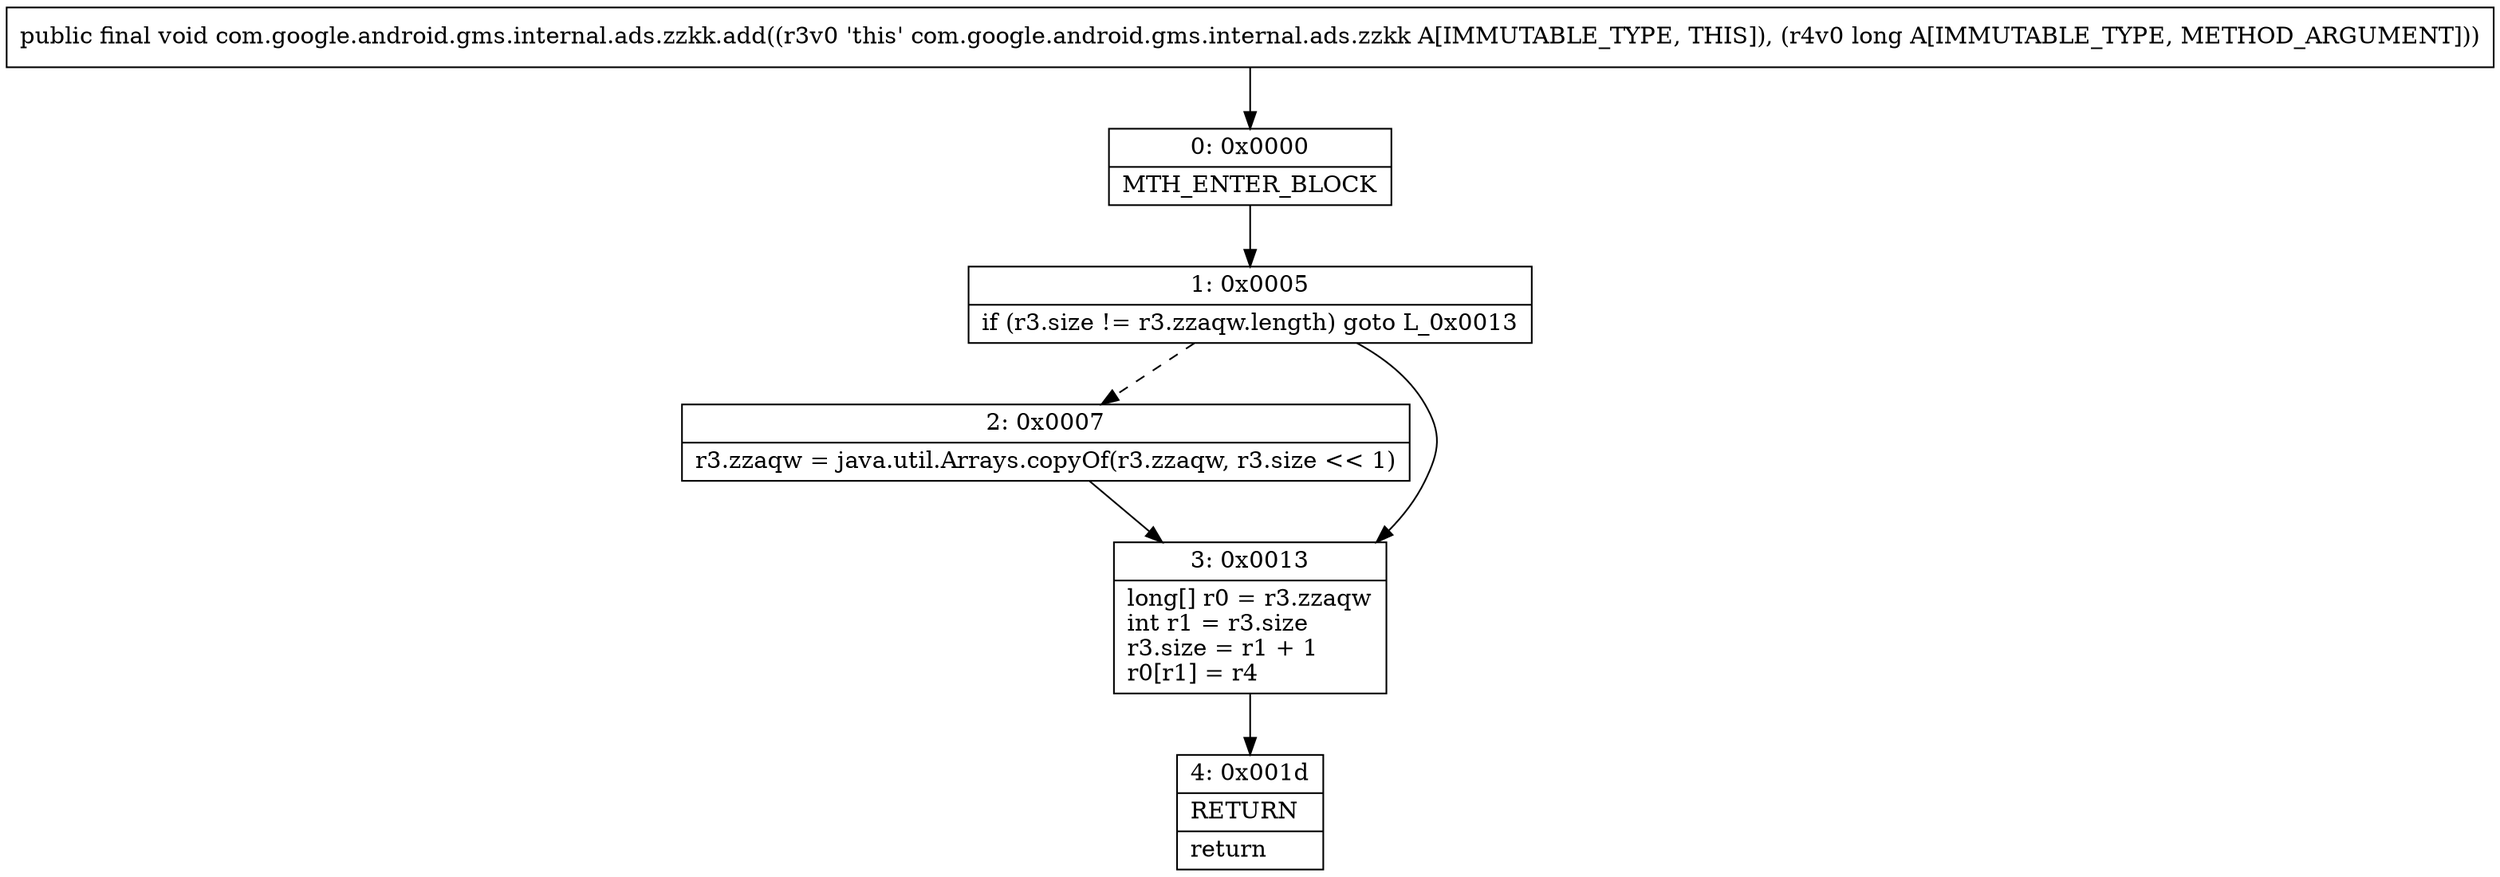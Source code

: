 digraph "CFG forcom.google.android.gms.internal.ads.zzkk.add(J)V" {
Node_0 [shape=record,label="{0\:\ 0x0000|MTH_ENTER_BLOCK\l}"];
Node_1 [shape=record,label="{1\:\ 0x0005|if (r3.size != r3.zzaqw.length) goto L_0x0013\l}"];
Node_2 [shape=record,label="{2\:\ 0x0007|r3.zzaqw = java.util.Arrays.copyOf(r3.zzaqw, r3.size \<\< 1)\l}"];
Node_3 [shape=record,label="{3\:\ 0x0013|long[] r0 = r3.zzaqw\lint r1 = r3.size\lr3.size = r1 + 1\lr0[r1] = r4\l}"];
Node_4 [shape=record,label="{4\:\ 0x001d|RETURN\l|return\l}"];
MethodNode[shape=record,label="{public final void com.google.android.gms.internal.ads.zzkk.add((r3v0 'this' com.google.android.gms.internal.ads.zzkk A[IMMUTABLE_TYPE, THIS]), (r4v0 long A[IMMUTABLE_TYPE, METHOD_ARGUMENT])) }"];
MethodNode -> Node_0;
Node_0 -> Node_1;
Node_1 -> Node_2[style=dashed];
Node_1 -> Node_3;
Node_2 -> Node_3;
Node_3 -> Node_4;
}

